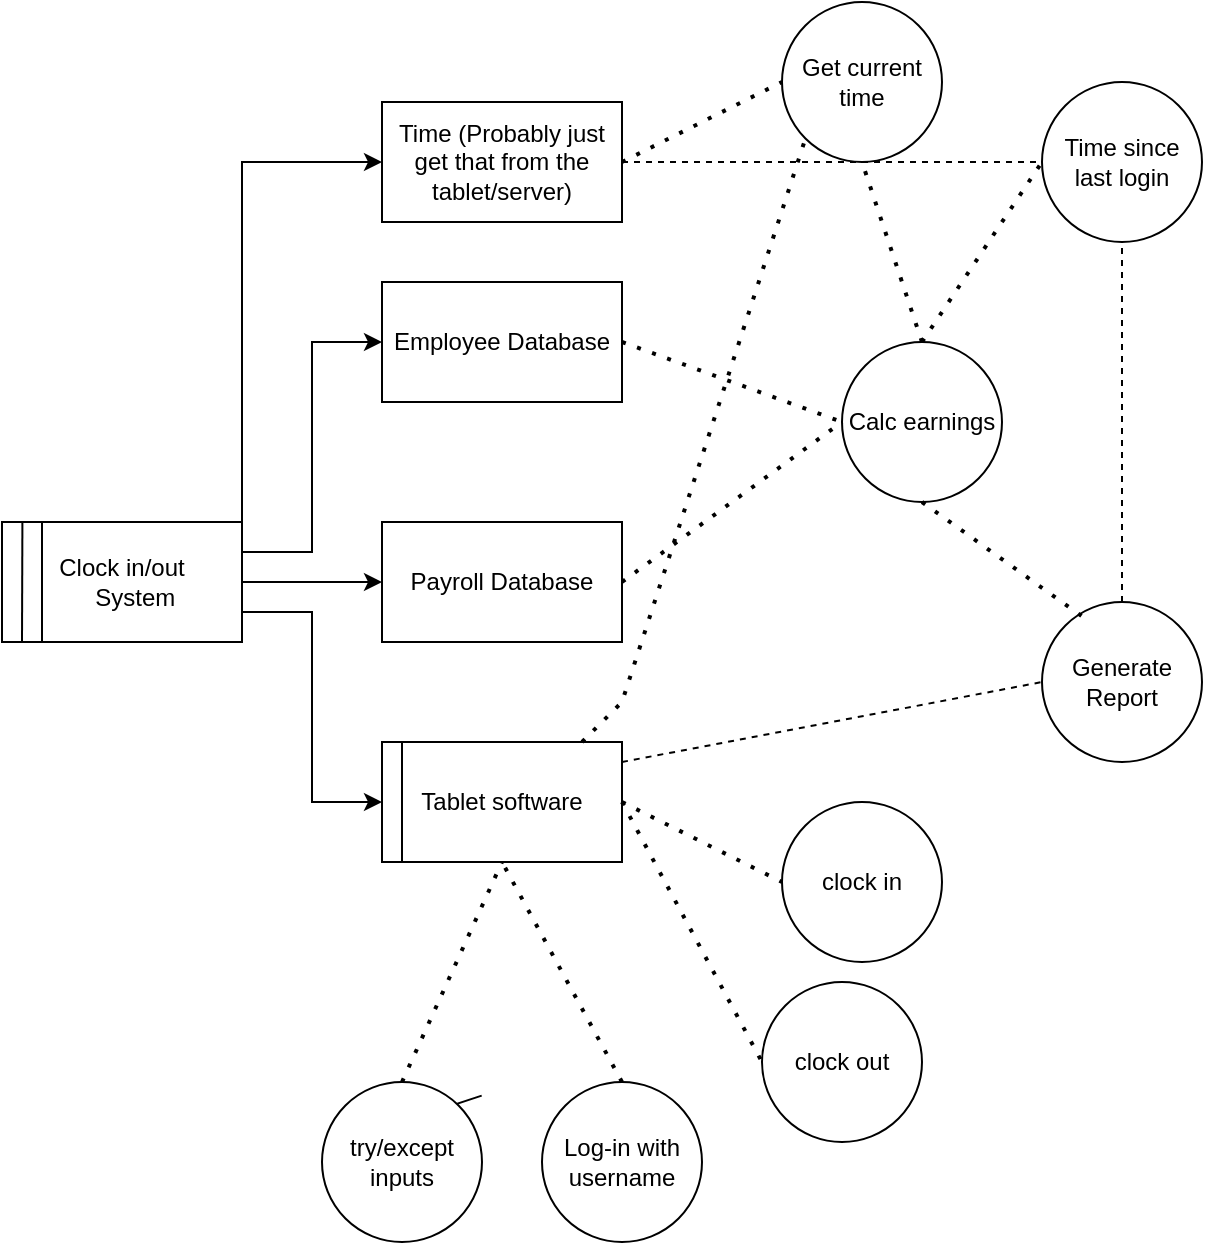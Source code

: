<mxfile version="26.0.11">
  <diagram name="Page-1" id="JBwz9KNK1Bml4s18xwDt">
    <mxGraphModel dx="570" dy="620" grid="1" gridSize="10" guides="1" tooltips="1" connect="1" arrows="1" fold="1" page="1" pageScale="1" pageWidth="850" pageHeight="1100" math="0" shadow="0">
      <root>
        <mxCell id="0" />
        <mxCell id="1" parent="0" />
        <mxCell id="7nOhy60SnVleP7LQPQ4d-10" style="edgeStyle=orthogonalEdgeStyle;rounded=0;orthogonalLoop=1;jettySize=auto;html=1;exitX=1;exitY=0;exitDx=0;exitDy=0;entryX=0;entryY=0.5;entryDx=0;entryDy=0;" edge="1" parent="1" source="7nOhy60SnVleP7LQPQ4d-1" target="7nOhy60SnVleP7LQPQ4d-9">
          <mxGeometry relative="1" as="geometry" />
        </mxCell>
        <mxCell id="7nOhy60SnVleP7LQPQ4d-11" style="edgeStyle=orthogonalEdgeStyle;rounded=0;orthogonalLoop=1;jettySize=auto;html=1;exitX=1;exitY=0.25;exitDx=0;exitDy=0;entryX=0;entryY=0.5;entryDx=0;entryDy=0;" edge="1" parent="1" source="7nOhy60SnVleP7LQPQ4d-1" target="7nOhy60SnVleP7LQPQ4d-4">
          <mxGeometry relative="1" as="geometry" />
        </mxCell>
        <mxCell id="7nOhy60SnVleP7LQPQ4d-12" style="edgeStyle=orthogonalEdgeStyle;rounded=0;orthogonalLoop=1;jettySize=auto;html=1;exitX=1;exitY=0.5;exitDx=0;exitDy=0;entryX=0;entryY=0.5;entryDx=0;entryDy=0;" edge="1" parent="1" source="7nOhy60SnVleP7LQPQ4d-1" target="7nOhy60SnVleP7LQPQ4d-6">
          <mxGeometry relative="1" as="geometry" />
        </mxCell>
        <mxCell id="7nOhy60SnVleP7LQPQ4d-13" style="edgeStyle=orthogonalEdgeStyle;rounded=0;orthogonalLoop=1;jettySize=auto;html=1;exitX=1;exitY=0.75;exitDx=0;exitDy=0;entryX=0;entryY=0.5;entryDx=0;entryDy=0;" edge="1" parent="1" source="7nOhy60SnVleP7LQPQ4d-1" target="7nOhy60SnVleP7LQPQ4d-7">
          <mxGeometry relative="1" as="geometry" />
        </mxCell>
        <mxCell id="7nOhy60SnVleP7LQPQ4d-1" value="Clock in/out&lt;div&gt;&amp;nbsp; &amp;nbsp; System&lt;/div&gt;" style="rounded=0;whiteSpace=wrap;html=1;" vertex="1" parent="1">
          <mxGeometry x="80" y="260" width="120" height="60" as="geometry" />
        </mxCell>
        <mxCell id="7nOhy60SnVleP7LQPQ4d-2" value="" style="endArrow=none;html=1;rounded=0;entryX=0.085;entryY=0.002;entryDx=0;entryDy=0;entryPerimeter=0;" edge="1" parent="1" target="7nOhy60SnVleP7LQPQ4d-1">
          <mxGeometry width="50" height="50" relative="1" as="geometry">
            <mxPoint x="90" y="320" as="sourcePoint" />
            <mxPoint x="140" y="270" as="targetPoint" />
            <Array as="points" />
          </mxGeometry>
        </mxCell>
        <mxCell id="7nOhy60SnVleP7LQPQ4d-3" value="" style="endArrow=none;html=1;rounded=0;entryX=0.085;entryY=0.002;entryDx=0;entryDy=0;entryPerimeter=0;" edge="1" parent="1">
          <mxGeometry width="50" height="50" relative="1" as="geometry">
            <mxPoint x="100" y="320" as="sourcePoint" />
            <mxPoint x="100" y="260" as="targetPoint" />
            <Array as="points" />
          </mxGeometry>
        </mxCell>
        <mxCell id="7nOhy60SnVleP7LQPQ4d-4" value="Employee Database" style="rounded=0;whiteSpace=wrap;html=1;" vertex="1" parent="1">
          <mxGeometry x="270" y="140" width="120" height="60" as="geometry" />
        </mxCell>
        <mxCell id="7nOhy60SnVleP7LQPQ4d-6" value="Payroll Database" style="rounded=0;whiteSpace=wrap;html=1;" vertex="1" parent="1">
          <mxGeometry x="270" y="260" width="120" height="60" as="geometry" />
        </mxCell>
        <mxCell id="7nOhy60SnVleP7LQPQ4d-7" value="Tablet software" style="rounded=0;whiteSpace=wrap;html=1;" vertex="1" parent="1">
          <mxGeometry x="270" y="370" width="120" height="60" as="geometry" />
        </mxCell>
        <mxCell id="7nOhy60SnVleP7LQPQ4d-8" value="" style="endArrow=none;html=1;rounded=0;entryX=0.085;entryY=0.002;entryDx=0;entryDy=0;entryPerimeter=0;" edge="1" parent="1">
          <mxGeometry width="50" height="50" relative="1" as="geometry">
            <mxPoint x="280" y="430" as="sourcePoint" />
            <mxPoint x="280" y="370" as="targetPoint" />
            <Array as="points" />
          </mxGeometry>
        </mxCell>
        <mxCell id="7nOhy60SnVleP7LQPQ4d-9" value="Time (Probably just get that from the tablet/server)" style="rounded=0;whiteSpace=wrap;html=1;" vertex="1" parent="1">
          <mxGeometry x="270" y="50" width="120" height="60" as="geometry" />
        </mxCell>
        <mxCell id="7nOhy60SnVleP7LQPQ4d-18" value="Log-in with username" style="ellipse;whiteSpace=wrap;html=1;aspect=fixed;" vertex="1" parent="1">
          <mxGeometry x="350" y="540" width="80" height="80" as="geometry" />
        </mxCell>
        <mxCell id="7nOhy60SnVleP7LQPQ4d-19" value="Get current time" style="ellipse;whiteSpace=wrap;html=1;aspect=fixed;" vertex="1" parent="1">
          <mxGeometry x="470" width="80" height="80" as="geometry" />
        </mxCell>
        <mxCell id="7nOhy60SnVleP7LQPQ4d-21" value="" style="endArrow=none;html=1;rounded=0;entryX=0.085;entryY=0.002;entryDx=0;entryDy=0;entryPerimeter=0;" edge="1" parent="1" source="7nOhy60SnVleP7LQPQ4d-56">
          <mxGeometry width="50" height="50" relative="1" as="geometry">
            <mxPoint x="280" y="560" as="sourcePoint" />
            <mxPoint x="280" y="560" as="targetPoint" />
            <Array as="points" />
          </mxGeometry>
        </mxCell>
        <mxCell id="7nOhy60SnVleP7LQPQ4d-25" value="clock in&lt;span style=&quot;color: rgba(0, 0, 0, 0); font-family: monospace; font-size: 0px; text-align: start; text-wrap-mode: nowrap;&quot;&gt;%3CmxGraphModel%3E%3Croot%3E%3CmxCell%20id%3D%220%22%2F%3E%3CmxCell%20id%3D%221%22%20parent%3D%220%22%2F%3E%3CmxCell%20id%3D%222%22%20value%3D%22Log-in%20with%20username%22%20style%3D%22ellipse%3BwhiteSpace%3Dwrap%3Bhtml%3D1%3Baspect%3Dfixed%3B%22%20vertex%3D%221%22%20parent%3D%221%22%3E%3CmxGeometry%20x%3D%22440%22%20y%3D%22480%22%20width%3D%2280%22%20height%3D%2280%22%20as%3D%22geometry%22%2F%3E%3C%2FmxCell%3E%3C%2Froot%3E%3C%2FmxGraphModel%3E&lt;/span&gt;" style="ellipse;whiteSpace=wrap;html=1;aspect=fixed;" vertex="1" parent="1">
          <mxGeometry x="470" y="400" width="80" height="80" as="geometry" />
        </mxCell>
        <mxCell id="7nOhy60SnVleP7LQPQ4d-26" value="clock out" style="ellipse;whiteSpace=wrap;html=1;aspect=fixed;" vertex="1" parent="1">
          <mxGeometry x="460" y="490" width="80" height="80" as="geometry" />
        </mxCell>
        <mxCell id="7nOhy60SnVleP7LQPQ4d-28" value="" style="endArrow=none;dashed=1;html=1;dashPattern=1 3;strokeWidth=2;rounded=0;entryX=0;entryY=1;entryDx=0;entryDy=0;" edge="1" parent="1" target="7nOhy60SnVleP7LQPQ4d-19">
          <mxGeometry width="50" height="50" relative="1" as="geometry">
            <mxPoint x="370" y="370" as="sourcePoint" />
            <mxPoint x="420" y="320" as="targetPoint" />
            <Array as="points">
              <mxPoint x="390" y="350" />
            </Array>
          </mxGeometry>
        </mxCell>
        <mxCell id="7nOhy60SnVleP7LQPQ4d-29" value="" style="endArrow=none;dashed=1;html=1;dashPattern=1 3;strokeWidth=2;rounded=0;entryX=0;entryY=0.5;entryDx=0;entryDy=0;" edge="1" parent="1" target="7nOhy60SnVleP7LQPQ4d-25">
          <mxGeometry width="50" height="50" relative="1" as="geometry">
            <mxPoint x="390" y="400" as="sourcePoint" />
            <mxPoint x="440" y="350" as="targetPoint" />
          </mxGeometry>
        </mxCell>
        <mxCell id="7nOhy60SnVleP7LQPQ4d-30" value="" style="endArrow=none;dashed=1;html=1;dashPattern=1 3;strokeWidth=2;rounded=0;entryX=0;entryY=0.5;entryDx=0;entryDy=0;" edge="1" parent="1" target="7nOhy60SnVleP7LQPQ4d-26">
          <mxGeometry width="50" height="50" relative="1" as="geometry">
            <mxPoint x="390" y="400" as="sourcePoint" />
            <mxPoint x="440" y="350" as="targetPoint" />
          </mxGeometry>
        </mxCell>
        <mxCell id="7nOhy60SnVleP7LQPQ4d-31" value="" style="endArrow=none;dashed=1;html=1;dashPattern=1 3;strokeWidth=2;rounded=0;entryX=0;entryY=0.5;entryDx=0;entryDy=0;" edge="1" parent="1" target="7nOhy60SnVleP7LQPQ4d-19">
          <mxGeometry width="50" height="50" relative="1" as="geometry">
            <mxPoint x="390" y="80" as="sourcePoint" />
            <mxPoint x="440" y="30" as="targetPoint" />
          </mxGeometry>
        </mxCell>
        <mxCell id="7nOhy60SnVleP7LQPQ4d-32" value="" style="endArrow=none;dashed=1;html=1;dashPattern=1 3;strokeWidth=2;rounded=0;exitX=0.5;exitY=0;exitDx=0;exitDy=0;" edge="1" parent="1" source="7nOhy60SnVleP7LQPQ4d-18">
          <mxGeometry width="50" height="50" relative="1" as="geometry">
            <mxPoint x="340" y="480" as="sourcePoint" />
            <mxPoint x="330" y="430" as="targetPoint" />
          </mxGeometry>
        </mxCell>
        <mxCell id="7nOhy60SnVleP7LQPQ4d-46" value="Generate Report" style="ellipse;whiteSpace=wrap;html=1;aspect=fixed;" vertex="1" parent="1">
          <mxGeometry x="600" y="300" width="80" height="80" as="geometry" />
        </mxCell>
        <mxCell id="7nOhy60SnVleP7LQPQ4d-47" value="" style="endArrow=none;dashed=1;html=1;rounded=0;entryX=0;entryY=0.5;entryDx=0;entryDy=0;" edge="1" parent="1" target="7nOhy60SnVleP7LQPQ4d-46">
          <mxGeometry width="50" height="50" relative="1" as="geometry">
            <mxPoint x="390" y="380" as="sourcePoint" />
            <mxPoint x="520" y="260" as="targetPoint" />
          </mxGeometry>
        </mxCell>
        <mxCell id="7nOhy60SnVleP7LQPQ4d-53" value="Time since last login" style="ellipse;whiteSpace=wrap;html=1;aspect=fixed;" vertex="1" parent="1">
          <mxGeometry x="600" y="40" width="80" height="80" as="geometry" />
        </mxCell>
        <mxCell id="7nOhy60SnVleP7LQPQ4d-54" value="" style="endArrow=none;dashed=1;html=1;rounded=0;exitX=1;exitY=0.5;exitDx=0;exitDy=0;entryX=0;entryY=0.5;entryDx=0;entryDy=0;" edge="1" parent="1" source="7nOhy60SnVleP7LQPQ4d-9" target="7nOhy60SnVleP7LQPQ4d-53">
          <mxGeometry width="50" height="50" relative="1" as="geometry">
            <mxPoint x="470" y="200" as="sourcePoint" />
            <mxPoint x="520" y="150" as="targetPoint" />
          </mxGeometry>
        </mxCell>
        <mxCell id="7nOhy60SnVleP7LQPQ4d-55" value="" style="endArrow=none;dashed=1;html=1;rounded=0;exitX=0.5;exitY=0;exitDx=0;exitDy=0;" edge="1" parent="1" source="7nOhy60SnVleP7LQPQ4d-46">
          <mxGeometry width="50" height="50" relative="1" as="geometry">
            <mxPoint x="600" y="220" as="sourcePoint" />
            <mxPoint x="640" y="120" as="targetPoint" />
          </mxGeometry>
        </mxCell>
        <mxCell id="7nOhy60SnVleP7LQPQ4d-59" value="" style="endArrow=none;dashed=1;html=1;dashPattern=1 3;strokeWidth=2;rounded=0;entryX=0.5;entryY=1;entryDx=0;entryDy=0;exitX=0;exitY=0.5;exitDx=0;exitDy=0;" edge="1" parent="1" source="7nOhy60SnVleP7LQPQ4d-56" target="7nOhy60SnVleP7LQPQ4d-7">
          <mxGeometry width="50" height="50" relative="1" as="geometry">
            <mxPoint x="330" y="540" as="sourcePoint" />
            <mxPoint x="380" y="490" as="targetPoint" />
          </mxGeometry>
        </mxCell>
        <mxCell id="7nOhy60SnVleP7LQPQ4d-60" value="Calc earnings" style="ellipse;whiteSpace=wrap;html=1;aspect=fixed;" vertex="1" parent="1">
          <mxGeometry x="500" y="170" width="80" height="80" as="geometry" />
        </mxCell>
        <mxCell id="7nOhy60SnVleP7LQPQ4d-61" value="" style="endArrow=none;dashed=1;html=1;dashPattern=1 3;strokeWidth=2;rounded=0;entryX=0;entryY=0.5;entryDx=0;entryDy=0;" edge="1" parent="1" target="7nOhy60SnVleP7LQPQ4d-60">
          <mxGeometry width="50" height="50" relative="1" as="geometry">
            <mxPoint x="390" y="290" as="sourcePoint" />
            <mxPoint x="440" y="240" as="targetPoint" />
          </mxGeometry>
        </mxCell>
        <mxCell id="7nOhy60SnVleP7LQPQ4d-62" value="" style="endArrow=none;dashed=1;html=1;dashPattern=1 3;strokeWidth=2;rounded=0;entryX=0;entryY=0.5;entryDx=0;entryDy=0;" edge="1" parent="1" target="7nOhy60SnVleP7LQPQ4d-60">
          <mxGeometry width="50" height="50" relative="1" as="geometry">
            <mxPoint x="390" y="170" as="sourcePoint" />
            <mxPoint x="440" y="120" as="targetPoint" />
          </mxGeometry>
        </mxCell>
        <mxCell id="7nOhy60SnVleP7LQPQ4d-63" value="" style="endArrow=none;dashed=1;html=1;dashPattern=1 3;strokeWidth=2;rounded=0;exitX=0.5;exitY=1;exitDx=0;exitDy=0;entryX=0.264;entryY=0.1;entryDx=0;entryDy=0;entryPerimeter=0;" edge="1" parent="1" source="7nOhy60SnVleP7LQPQ4d-60" target="7nOhy60SnVleP7LQPQ4d-46">
          <mxGeometry width="50" height="50" relative="1" as="geometry">
            <mxPoint x="480" y="280" as="sourcePoint" />
            <mxPoint x="530" y="230" as="targetPoint" />
          </mxGeometry>
        </mxCell>
        <mxCell id="7nOhy60SnVleP7LQPQ4d-64" value="" style="endArrow=none;dashed=1;html=1;dashPattern=1 3;strokeWidth=2;rounded=0;entryX=0;entryY=0.5;entryDx=0;entryDy=0;exitX=0.5;exitY=0;exitDx=0;exitDy=0;" edge="1" parent="1" source="7nOhy60SnVleP7LQPQ4d-60" target="7nOhy60SnVleP7LQPQ4d-53">
          <mxGeometry width="50" height="50" relative="1" as="geometry">
            <mxPoint x="540" y="130" as="sourcePoint" />
            <mxPoint x="590" y="80" as="targetPoint" />
          </mxGeometry>
        </mxCell>
        <mxCell id="7nOhy60SnVleP7LQPQ4d-65" value="" style="endArrow=none;dashed=1;html=1;dashPattern=1 3;strokeWidth=2;rounded=0;exitX=0.5;exitY=0;exitDx=0;exitDy=0;" edge="1" parent="1" source="7nOhy60SnVleP7LQPQ4d-60">
          <mxGeometry width="50" height="50" relative="1" as="geometry">
            <mxPoint x="610" y="200" as="sourcePoint" />
            <mxPoint x="510" y="80" as="targetPoint" />
          </mxGeometry>
        </mxCell>
        <mxCell id="7nOhy60SnVleP7LQPQ4d-67" value="" style="endArrow=none;html=1;rounded=0;entryX=0.085;entryY=0.002;entryDx=0;entryDy=0;entryPerimeter=0;" edge="1" parent="1" target="7nOhy60SnVleP7LQPQ4d-56">
          <mxGeometry width="50" height="50" relative="1" as="geometry">
            <mxPoint x="280" y="560" as="sourcePoint" />
            <mxPoint x="280" y="560" as="targetPoint" />
            <Array as="points" />
          </mxGeometry>
        </mxCell>
        <mxCell id="7nOhy60SnVleP7LQPQ4d-56" value="try/except inputs" style="ellipse;whiteSpace=wrap;html=1;aspect=fixed;direction=south;" vertex="1" parent="1">
          <mxGeometry x="240" y="540" width="80" height="80" as="geometry" />
        </mxCell>
      </root>
    </mxGraphModel>
  </diagram>
</mxfile>
